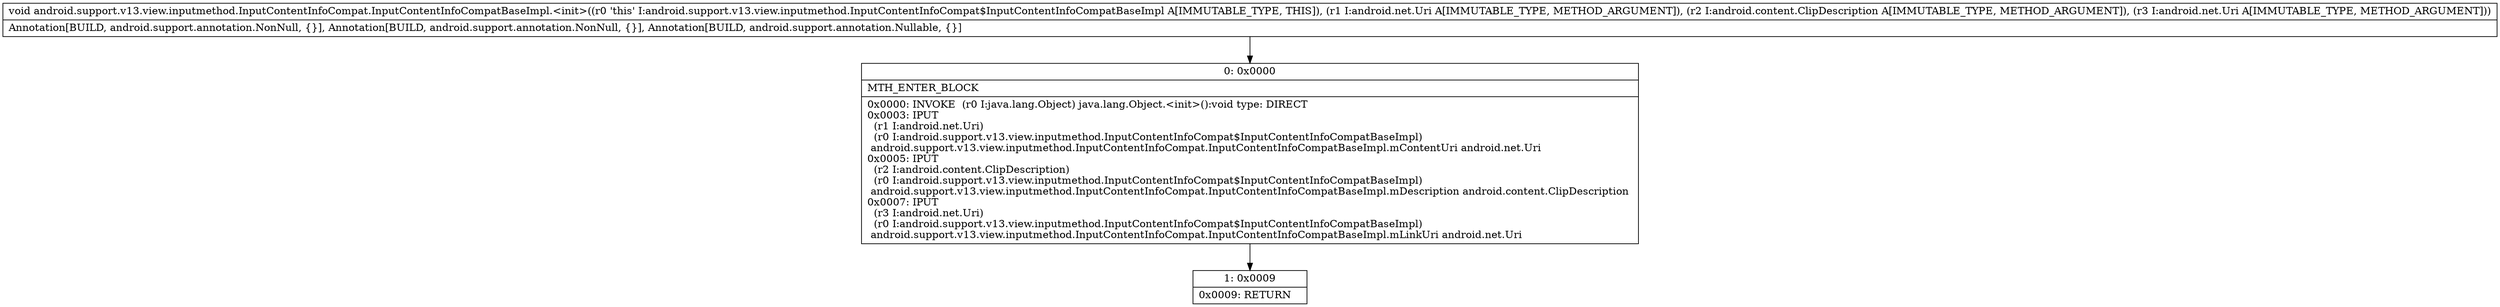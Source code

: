 digraph "CFG forandroid.support.v13.view.inputmethod.InputContentInfoCompat.InputContentInfoCompatBaseImpl.\<init\>(Landroid\/net\/Uri;Landroid\/content\/ClipDescription;Landroid\/net\/Uri;)V" {
Node_0 [shape=record,label="{0\:\ 0x0000|MTH_ENTER_BLOCK\l|0x0000: INVOKE  (r0 I:java.lang.Object) java.lang.Object.\<init\>():void type: DIRECT \l0x0003: IPUT  \l  (r1 I:android.net.Uri)\l  (r0 I:android.support.v13.view.inputmethod.InputContentInfoCompat$InputContentInfoCompatBaseImpl)\l android.support.v13.view.inputmethod.InputContentInfoCompat.InputContentInfoCompatBaseImpl.mContentUri android.net.Uri \l0x0005: IPUT  \l  (r2 I:android.content.ClipDescription)\l  (r0 I:android.support.v13.view.inputmethod.InputContentInfoCompat$InputContentInfoCompatBaseImpl)\l android.support.v13.view.inputmethod.InputContentInfoCompat.InputContentInfoCompatBaseImpl.mDescription android.content.ClipDescription \l0x0007: IPUT  \l  (r3 I:android.net.Uri)\l  (r0 I:android.support.v13.view.inputmethod.InputContentInfoCompat$InputContentInfoCompatBaseImpl)\l android.support.v13.view.inputmethod.InputContentInfoCompat.InputContentInfoCompatBaseImpl.mLinkUri android.net.Uri \l}"];
Node_1 [shape=record,label="{1\:\ 0x0009|0x0009: RETURN   \l}"];
MethodNode[shape=record,label="{void android.support.v13.view.inputmethod.InputContentInfoCompat.InputContentInfoCompatBaseImpl.\<init\>((r0 'this' I:android.support.v13.view.inputmethod.InputContentInfoCompat$InputContentInfoCompatBaseImpl A[IMMUTABLE_TYPE, THIS]), (r1 I:android.net.Uri A[IMMUTABLE_TYPE, METHOD_ARGUMENT]), (r2 I:android.content.ClipDescription A[IMMUTABLE_TYPE, METHOD_ARGUMENT]), (r3 I:android.net.Uri A[IMMUTABLE_TYPE, METHOD_ARGUMENT]))  | Annotation[BUILD, android.support.annotation.NonNull, \{\}], Annotation[BUILD, android.support.annotation.NonNull, \{\}], Annotation[BUILD, android.support.annotation.Nullable, \{\}]\l}"];
MethodNode -> Node_0;
Node_0 -> Node_1;
}

